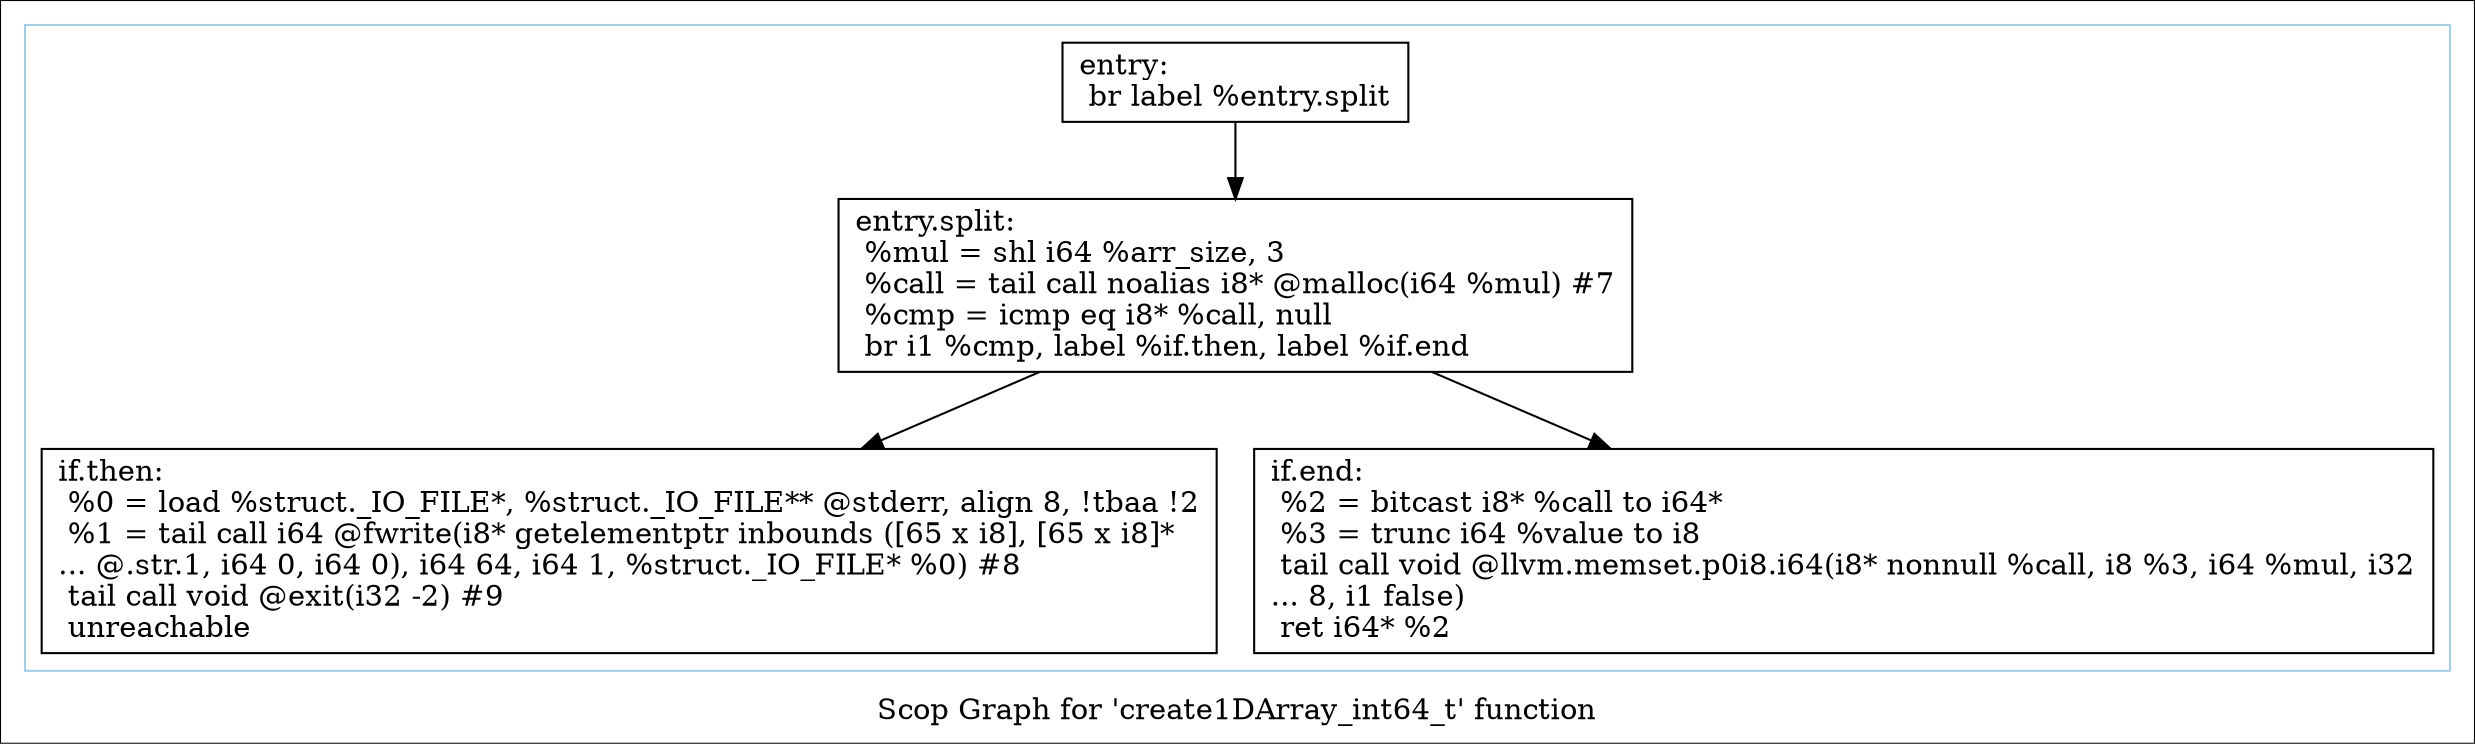 digraph "Scop Graph for 'create1DArray_int64_t' function" {
	label="Scop Graph for 'create1DArray_int64_t' function";

	Node0xd04a8a0 [shape=record,label="{entry:\l  br label %entry.split\l}"];
	Node0xd04a8a0 -> Node0xd048e30;
	Node0xd048e30 [shape=record,label="{entry.split:                                      \l  %mul = shl i64 %arr_size, 3\l  %call = tail call noalias i8* @malloc(i64 %mul) #7\l  %cmp = icmp eq i8* %call, null\l  br i1 %cmp, label %if.then, label %if.end\l}"];
	Node0xd048e30 -> Node0xd063130;
	Node0xd048e30 -> Node0xd049fa0;
	Node0xd063130 [shape=record,label="{if.then:                                          \l  %0 = load %struct._IO_FILE*, %struct._IO_FILE** @stderr, align 8, !tbaa !2\l  %1 = tail call i64 @fwrite(i8* getelementptr inbounds ([65 x i8], [65 x i8]*\l... @.str.1, i64 0, i64 0), i64 64, i64 1, %struct._IO_FILE* %0) #8\l  tail call void @exit(i32 -2) #9\l  unreachable\l}"];
	Node0xd049fa0 [shape=record,label="{if.end:                                           \l  %2 = bitcast i8* %call to i64*\l  %3 = trunc i64 %value to i8\l  tail call void @llvm.memset.p0i8.i64(i8* nonnull %call, i8 %3, i64 %mul, i32\l... 8, i1 false)\l  ret i64* %2\l}"];
	colorscheme = "paired12"
        subgraph cluster_0xd049c80 {
          label = "";
          style = solid;
          color = 1
          Node0xd04a8a0;
          Node0xd048e30;
          Node0xd063130;
          Node0xd049fa0;
        }
}
